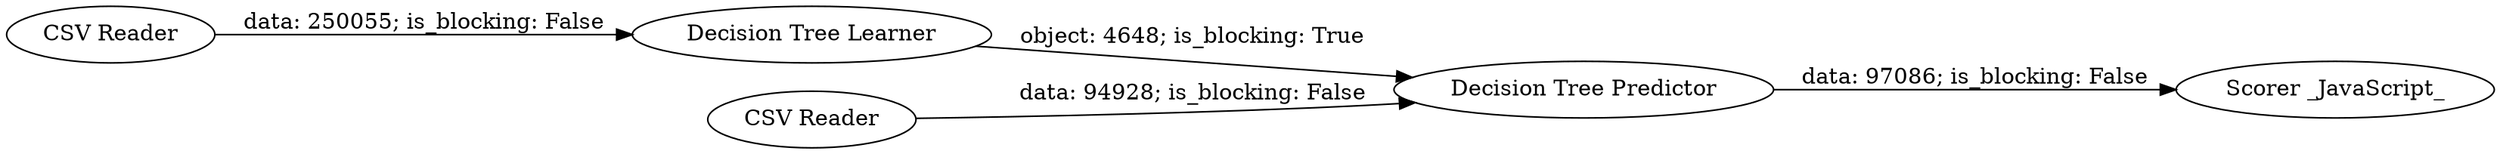 digraph {
	"-295884085249768075_1" [label="CSV Reader"]
	"-295884085249768075_4" [label="Decision Tree Predictor"]
	"-295884085249768075_2" [label="CSV Reader"]
	"-295884085249768075_5" [label="Decision Tree Learner"]
	"-295884085249768075_9" [label="Scorer _JavaScript_"]
	"-295884085249768075_2" -> "-295884085249768075_4" [label="data: 94928; is_blocking: False"]
	"-295884085249768075_4" -> "-295884085249768075_9" [label="data: 97086; is_blocking: False"]
	"-295884085249768075_5" -> "-295884085249768075_4" [label="object: 4648; is_blocking: True"]
	"-295884085249768075_1" -> "-295884085249768075_5" [label="data: 250055; is_blocking: False"]
	rankdir=LR
}
